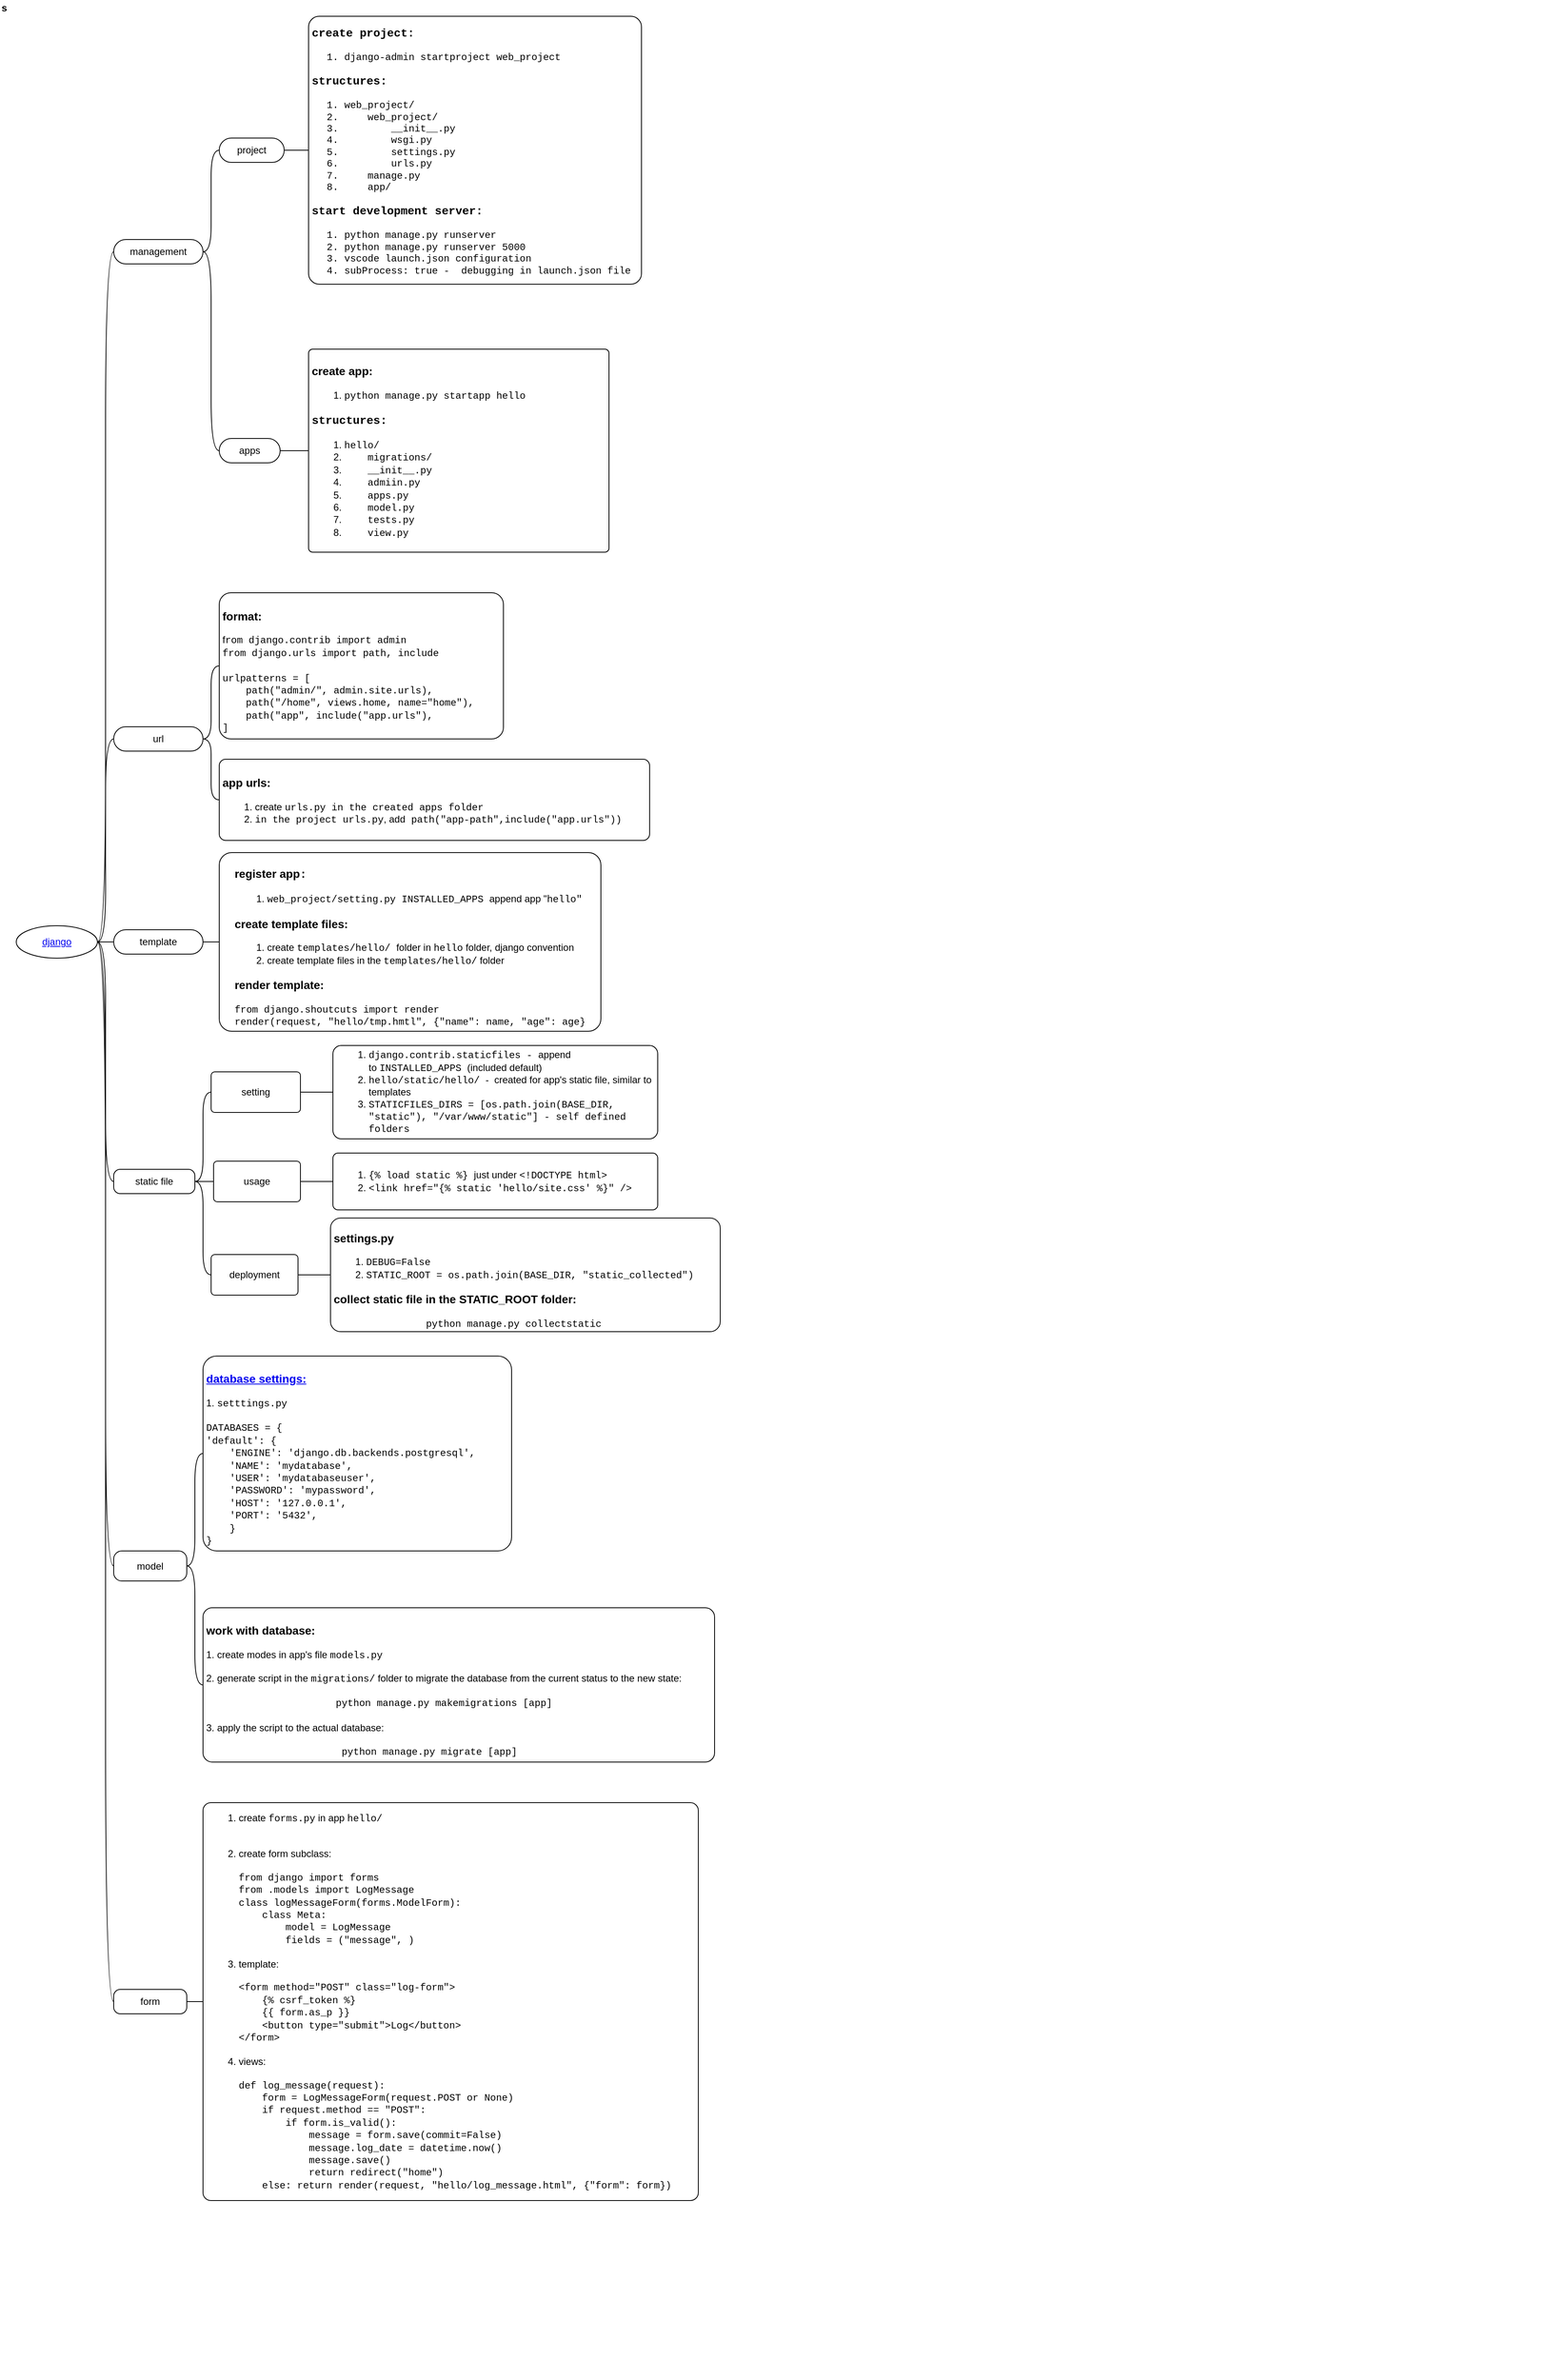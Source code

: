 <mxfile version="13.1.3" pages="4">
    <diagram id="M69t58L4IS4P6THLBtKI" name="django">
        <mxGraphModel dx="590" dy="1463" grid="1" gridSize="10" guides="1" tooltips="1" connect="1" arrows="1" fold="1" page="1" pageScale="1" pageWidth="827" pageHeight="1169" math="0" shadow="0">
            <root>
                <mxCell id="ra_4u8bDI7FsC3nfDdiC-0"/>
                <mxCell id="ra_4u8bDI7FsC3nfDdiC-1" parent="ra_4u8bDI7FsC3nfDdiC-0"/>
                <mxCell id="ra_4u8bDI7FsC3nfDdiC-2" value="s" style="swimlane;html=1;startSize=20;horizontal=1;containerType=tree;strokeColor=none;fillColor=none;whiteSpace=wrap;align=left;" parent="ra_4u8bDI7FsC3nfDdiC-1" vertex="1">
                    <mxGeometry x="10" y="-10" width="1930" height="2930" as="geometry"/>
                </mxCell>
                <mxCell id="ra_4u8bDI7FsC3nfDdiC-3" value="" style="edgeStyle=entityRelationEdgeStyle;startArrow=none;endArrow=none;segment=10;curved=1;" parent="ra_4u8bDI7FsC3nfDdiC-2" source="ra_4u8bDI7FsC3nfDdiC-7" target="ra_4u8bDI7FsC3nfDdiC-8" edge="1">
                    <mxGeometry relative="1" as="geometry"/>
                </mxCell>
                <mxCell id="ra_4u8bDI7FsC3nfDdiC-7" value="&lt;a href=&quot;https://www.djangoproject.com/&quot;&gt;django&lt;/a&gt;" style="ellipse;whiteSpace=wrap;html=1;align=center;treeFolding=1;treeMoving=1;newEdgeStyle={&quot;edgeStyle&quot;:&quot;entityRelationEdgeStyle&quot;,&quot;startArrow&quot;:&quot;none&quot;,&quot;endArrow&quot;:&quot;none&quot;,&quot;segment&quot;:10,&quot;curved&quot;:1};" parent="ra_4u8bDI7FsC3nfDdiC-2" vertex="1">
                    <mxGeometry x="20" y="1140" width="100" height="40" as="geometry"/>
                </mxCell>
                <mxCell id="ra_4u8bDI7FsC3nfDdiC-8" value="management" style="whiteSpace=wrap;html=1;rounded=1;arcSize=50;align=center;verticalAlign=middle;strokeWidth=1;autosize=1;spacing=4;treeFolding=1;treeMoving=1;newEdgeStyle={&quot;edgeStyle&quot;:&quot;entityRelationEdgeStyle&quot;,&quot;startArrow&quot;:&quot;none&quot;,&quot;endArrow&quot;:&quot;none&quot;,&quot;segment&quot;:10,&quot;curved&quot;:1};" parent="ra_4u8bDI7FsC3nfDdiC-2" vertex="1">
                    <mxGeometry x="140" y="295" width="110" height="30" as="geometry"/>
                </mxCell>
                <mxCell id="qcwrLH1Dof33v1OUKWGm-0" value="" style="edgeStyle=entityRelationEdgeStyle;startArrow=none;endArrow=none;segment=10;curved=1;" parent="ra_4u8bDI7FsC3nfDdiC-2" source="ra_4u8bDI7FsC3nfDdiC-8" target="qcwrLH1Dof33v1OUKWGm-1" edge="1">
                    <mxGeometry relative="1" as="geometry">
                        <mxPoint x="150" y="90" as="sourcePoint"/>
                    </mxGeometry>
                </mxCell>
                <mxCell id="qcwrLH1Dof33v1OUKWGm-1" value="project" style="whiteSpace=wrap;html=1;rounded=1;arcSize=50;align=center;verticalAlign=middle;strokeWidth=1;autosize=1;spacing=4;treeFolding=1;treeMoving=1;newEdgeStyle={&quot;edgeStyle&quot;:&quot;entityRelationEdgeStyle&quot;,&quot;startArrow&quot;:&quot;none&quot;,&quot;endArrow&quot;:&quot;none&quot;,&quot;segment&quot;:10,&quot;curved&quot;:1};" parent="ra_4u8bDI7FsC3nfDdiC-2" vertex="1">
                    <mxGeometry x="270" y="170" width="80" height="30" as="geometry"/>
                </mxCell>
                <mxCell id="qcwrLH1Dof33v1OUKWGm-2" value="" style="edgeStyle=entityRelationEdgeStyle;startArrow=none;endArrow=none;segment=10;curved=1;" parent="ra_4u8bDI7FsC3nfDdiC-2" source="qcwrLH1Dof33v1OUKWGm-1" target="qcwrLH1Dof33v1OUKWGm-3" edge="1">
                    <mxGeometry relative="1" as="geometry">
                        <mxPoint x="280" y="65" as="sourcePoint"/>
                    </mxGeometry>
                </mxCell>
                <mxCell id="qcwrLH1Dof33v1OUKWGm-3" value="&lt;h3&gt;&lt;font face=&quot;Courier New&quot;&gt;create project:&lt;/font&gt;&lt;/h3&gt;&lt;font face=&quot;Courier New&quot;&gt;&lt;ol&gt;&lt;li&gt;&lt;font face=&quot;Courier New&quot;&gt;django-admin startproject web_project&lt;/font&gt;&lt;/li&gt;&lt;/ol&gt;&lt;h3&gt;structures:&lt;/h3&gt;&lt;div&gt;&lt;ol&gt;&lt;li&gt;&lt;font face=&quot;Courier New&quot;&gt;&lt;div&gt;web_project/&lt;/div&gt;&lt;/font&gt;&lt;/li&gt;&lt;li&gt;&lt;div&gt;&amp;nbsp; &amp;nbsp; web_project/&lt;/div&gt;&lt;/li&gt;&lt;li&gt;&lt;div&gt;&amp;nbsp; &amp;nbsp; &amp;nbsp; &amp;nbsp; __init__.py&lt;/div&gt;&lt;/li&gt;&lt;li&gt;&lt;div&gt;&amp;nbsp; &amp;nbsp; &amp;nbsp; &amp;nbsp; wsgi.py&lt;/div&gt;&lt;/li&gt;&lt;li&gt;&lt;div&gt;&amp;nbsp; &amp;nbsp; &amp;nbsp; &amp;nbsp; settings.py&lt;/div&gt;&lt;/li&gt;&lt;li&gt;&lt;div&gt;&amp;nbsp; &amp;nbsp; &amp;nbsp; &amp;nbsp; urls.py&lt;/div&gt;&lt;/li&gt;&lt;li&gt;&lt;div&gt;&amp;nbsp; &amp;nbsp; manage.py&lt;/div&gt;&lt;/li&gt;&lt;li&gt;&lt;div&gt;&amp;nbsp; &amp;nbsp; app/&lt;/div&gt;&lt;/li&gt;&lt;/ol&gt;&lt;h3&gt;start development server:&lt;/h3&gt;&lt;/div&gt;&lt;div&gt;&lt;ol&gt;&lt;li&gt;&lt;font face=&quot;Courier New&quot;&gt;&lt;div&gt;python manage.py runserver&lt;/div&gt;&lt;/font&gt;&lt;/li&gt;&lt;li&gt;&lt;div&gt;python manage.py runserver 5000&lt;/div&gt;&lt;/li&gt;&lt;li&gt;&lt;div&gt;vscode launch.json configuration&lt;/div&gt;&lt;/li&gt;&lt;li&gt;&lt;div&gt;subProcess: true -&amp;nbsp; debugging in launch.json file&lt;br&gt;&lt;/div&gt;&lt;/li&gt;&lt;/ol&gt;&lt;/div&gt;&lt;/font&gt;" style="whiteSpace=wrap;html=1;rounded=1;arcSize=4;align=left;verticalAlign=middle;strokeWidth=1;autosize=1;spacing=4;treeFolding=1;treeMoving=1;newEdgeStyle={&quot;edgeStyle&quot;:&quot;entityRelationEdgeStyle&quot;,&quot;startArrow&quot;:&quot;none&quot;,&quot;endArrow&quot;:&quot;none&quot;,&quot;segment&quot;:10,&quot;curved&quot;:1};" parent="ra_4u8bDI7FsC3nfDdiC-2" vertex="1">
                    <mxGeometry x="380" y="20" width="410" height="330" as="geometry"/>
                </mxCell>
                <mxCell id="ytSoNRwtpomNZAQt6G3V-0" value="" style="edgeStyle=entityRelationEdgeStyle;startArrow=none;endArrow=none;segment=10;curved=1;" parent="ra_4u8bDI7FsC3nfDdiC-2" source="ra_4u8bDI7FsC3nfDdiC-8" target="ytSoNRwtpomNZAQt6G3V-1" edge="1">
                    <mxGeometry relative="1" as="geometry">
                        <mxPoint x="280" y="155" as="sourcePoint"/>
                    </mxGeometry>
                </mxCell>
                <mxCell id="ytSoNRwtpomNZAQt6G3V-1" value="apps" style="whiteSpace=wrap;html=1;rounded=1;arcSize=50;align=center;verticalAlign=middle;strokeWidth=1;autosize=1;spacing=4;treeFolding=1;treeMoving=1;newEdgeStyle={&quot;edgeStyle&quot;:&quot;entityRelationEdgeStyle&quot;,&quot;startArrow&quot;:&quot;none&quot;,&quot;endArrow&quot;:&quot;none&quot;,&quot;segment&quot;:10,&quot;curved&quot;:1};" parent="ra_4u8bDI7FsC3nfDdiC-2" vertex="1">
                    <mxGeometry x="270" y="540" width="75" height="30" as="geometry"/>
                </mxCell>
                <mxCell id="ytSoNRwtpomNZAQt6G3V-22" value="" style="edgeStyle=entityRelationEdgeStyle;startArrow=none;endArrow=none;segment=10;curved=1;" parent="ra_4u8bDI7FsC3nfDdiC-2" source="ytSoNRwtpomNZAQt6G3V-1" target="ytSoNRwtpomNZAQt6G3V-23" edge="1">
                    <mxGeometry relative="1" as="geometry">
                        <mxPoint x="290" y="280" as="sourcePoint"/>
                    </mxGeometry>
                </mxCell>
                <mxCell id="ytSoNRwtpomNZAQt6G3V-23" value="&lt;h3&gt;create app:&lt;/h3&gt;&lt;div&gt;&lt;ol&gt;&lt;li&gt;&lt;font face=&quot;Courier New&quot;&gt;python manage.py startapp hello&lt;/font&gt;&lt;/li&gt;&lt;/ol&gt;&lt;h3&gt;&lt;font face=&quot;Courier New&quot;&gt;structures:&lt;/font&gt;&lt;/h3&gt;&lt;/div&gt;&lt;div&gt;&lt;ol&gt;&lt;li&gt;&lt;font face=&quot;Courier New&quot;&gt;hello/&lt;/font&gt;&lt;/li&gt;&lt;li&gt;&lt;font face=&quot;Courier New&quot;&gt;&amp;nbsp; &amp;nbsp; migrations/&lt;/font&gt;&lt;/li&gt;&lt;li&gt;&lt;font face=&quot;Courier New&quot;&gt;&amp;nbsp; &amp;nbsp; __init__.py&lt;/font&gt;&lt;/li&gt;&lt;li&gt;&lt;font face=&quot;Courier New&quot;&gt;&amp;nbsp; &amp;nbsp; admiin.py&lt;/font&gt;&lt;/li&gt;&lt;li&gt;&lt;font face=&quot;Courier New&quot;&gt;&amp;nbsp; &amp;nbsp; apps.py&lt;/font&gt;&lt;/li&gt;&lt;li&gt;&lt;font face=&quot;Courier New&quot;&gt;&amp;nbsp; &amp;nbsp; model.py&lt;/font&gt;&lt;/li&gt;&lt;li&gt;&lt;font face=&quot;Courier New&quot;&gt;&amp;nbsp; &amp;nbsp; tests.py&lt;/font&gt;&lt;/li&gt;&lt;li&gt;&lt;font face=&quot;Courier New&quot;&gt;&amp;nbsp; &amp;nbsp; view.py&lt;/font&gt;&lt;/li&gt;&lt;/ol&gt;&lt;/div&gt;" style="whiteSpace=wrap;html=1;rounded=1;arcSize=2;align=left;verticalAlign=middle;strokeWidth=1;autosize=1;spacing=4;treeFolding=1;treeMoving=1;newEdgeStyle={&quot;edgeStyle&quot;:&quot;entityRelationEdgeStyle&quot;,&quot;startArrow&quot;:&quot;none&quot;,&quot;endArrow&quot;:&quot;none&quot;,&quot;segment&quot;:10,&quot;curved&quot;:1};" parent="ra_4u8bDI7FsC3nfDdiC-2" vertex="1">
                    <mxGeometry x="380" y="430" width="370" height="250" as="geometry"/>
                </mxCell>
                <mxCell id="ytSoNRwtpomNZAQt6G3V-24" value="" style="edgeStyle=entityRelationEdgeStyle;startArrow=none;endArrow=none;segment=10;curved=1;" parent="ra_4u8bDI7FsC3nfDdiC-2" source="ra_4u8bDI7FsC3nfDdiC-7" target="ytSoNRwtpomNZAQt6G3V-25" edge="1">
                    <mxGeometry relative="1" as="geometry">
                        <mxPoint x="160" y="350" as="sourcePoint"/>
                    </mxGeometry>
                </mxCell>
                <mxCell id="ytSoNRwtpomNZAQt6G3V-25" value="url" style="whiteSpace=wrap;html=1;rounded=1;arcSize=50;align=center;verticalAlign=middle;strokeWidth=1;autosize=1;spacing=4;treeFolding=1;treeMoving=1;newEdgeStyle={&quot;edgeStyle&quot;:&quot;entityRelationEdgeStyle&quot;,&quot;startArrow&quot;:&quot;none&quot;,&quot;endArrow&quot;:&quot;none&quot;,&quot;segment&quot;:10,&quot;curved&quot;:1};" parent="ra_4u8bDI7FsC3nfDdiC-2" vertex="1">
                    <mxGeometry x="140" y="895" width="110" height="30" as="geometry"/>
                </mxCell>
                <mxCell id="ytSoNRwtpomNZAQt6G3V-26" value="" style="edgeStyle=entityRelationEdgeStyle;startArrow=none;endArrow=none;segment=10;curved=1;" parent="ra_4u8bDI7FsC3nfDdiC-2" source="ytSoNRwtpomNZAQt6G3V-25" target="ytSoNRwtpomNZAQt6G3V-27" edge="1">
                    <mxGeometry relative="1" as="geometry">
                        <mxPoint x="160" y="505" as="sourcePoint"/>
                    </mxGeometry>
                </mxCell>
                <mxCell id="ytSoNRwtpomNZAQt6G3V-27" value="&lt;h3&gt;format:&lt;/h3&gt;&lt;div&gt;f&lt;font face=&quot;Courier New&quot;&gt;rom django.contrib import admin&lt;/font&gt;&lt;/div&gt;&lt;div&gt;&lt;font face=&quot;Courier New&quot;&gt;from django.urls import path, include&lt;/font&gt;&lt;/div&gt;&lt;div&gt;&lt;font face=&quot;Courier New&quot;&gt;&lt;br&gt;&lt;/font&gt;&lt;/div&gt;&lt;div&gt;&lt;font face=&quot;Courier New&quot;&gt;urlpatterns = [&lt;/font&gt;&lt;/div&gt;&lt;div&gt;&lt;font face=&quot;Courier New&quot;&gt;&amp;nbsp; &amp;nbsp; path(&quot;admin/&quot;, admin.site.urls),&lt;/font&gt;&lt;/div&gt;&lt;div&gt;&lt;font face=&quot;Courier New&quot;&gt;&amp;nbsp; &amp;nbsp; path(&quot;/home&quot;, views.home, name=&quot;home&quot;),&lt;/font&gt;&lt;/div&gt;&lt;div&gt;&lt;font face=&quot;Courier New&quot;&gt;&amp;nbsp; &amp;nbsp; path(&quot;app&quot;, include(&quot;app.urls&quot;),&lt;/font&gt;&lt;/div&gt;&lt;div&gt;&lt;font face=&quot;Courier New&quot;&gt;]&lt;/font&gt;&lt;/div&gt;" style="whiteSpace=wrap;html=1;rounded=1;arcSize=8;align=left;verticalAlign=middle;strokeWidth=1;autosize=1;spacing=4;treeFolding=1;treeMoving=1;newEdgeStyle={&quot;edgeStyle&quot;:&quot;entityRelationEdgeStyle&quot;,&quot;startArrow&quot;:&quot;none&quot;,&quot;endArrow&quot;:&quot;none&quot;,&quot;segment&quot;:10,&quot;curved&quot;:1};" parent="ra_4u8bDI7FsC3nfDdiC-2" vertex="1">
                    <mxGeometry x="270" y="730" width="350" height="180" as="geometry"/>
                </mxCell>
                <mxCell id="ytSoNRwtpomNZAQt6G3V-28" value="" style="edgeStyle=entityRelationEdgeStyle;startArrow=none;endArrow=none;segment=10;curved=1;" parent="ra_4u8bDI7FsC3nfDdiC-2" source="ytSoNRwtpomNZAQt6G3V-25" target="ytSoNRwtpomNZAQt6G3V-29" edge="1">
                    <mxGeometry relative="1" as="geometry">
                        <mxPoint x="230" y="665" as="sourcePoint"/>
                    </mxGeometry>
                </mxCell>
                <mxCell id="ytSoNRwtpomNZAQt6G3V-29" value="&lt;h3&gt;app urls:&lt;/h3&gt;&lt;div&gt;&lt;ol&gt;&lt;li&gt;create &lt;font face=&quot;Courier New&quot;&gt;urls.py in the created apps folder&lt;/font&gt;&lt;/li&gt;&lt;li&gt;&lt;font face=&quot;Courier New&quot;&gt;in the project urls.py&lt;/font&gt;, add&lt;font face=&quot;Courier New&quot;&gt; path(&quot;app-path&quot;,include(&quot;app.urls&quot;))&lt;/font&gt;&lt;/li&gt;&lt;/ol&gt;&lt;/div&gt;" style="whiteSpace=wrap;html=1;rounded=1;arcSize=8;align=left;verticalAlign=middle;strokeWidth=1;autosize=1;spacing=4;treeFolding=1;treeMoving=1;newEdgeStyle={&quot;edgeStyle&quot;:&quot;entityRelationEdgeStyle&quot;,&quot;startArrow&quot;:&quot;none&quot;,&quot;endArrow&quot;:&quot;none&quot;,&quot;segment&quot;:10,&quot;curved&quot;:1};" parent="ra_4u8bDI7FsC3nfDdiC-2" vertex="1">
                    <mxGeometry x="270" y="935" width="530" height="100" as="geometry"/>
                </mxCell>
                <mxCell id="X1pdC5deUGPAKXjMuTSz-0" value="" style="edgeStyle=entityRelationEdgeStyle;startArrow=none;endArrow=none;segment=10;curved=1;" parent="ra_4u8bDI7FsC3nfDdiC-2" source="ra_4u8bDI7FsC3nfDdiC-7" target="X1pdC5deUGPAKXjMuTSz-1" edge="1">
                    <mxGeometry relative="1" as="geometry">
                        <mxPoint x="130" y="475" as="sourcePoint"/>
                    </mxGeometry>
                </mxCell>
                <mxCell id="X1pdC5deUGPAKXjMuTSz-1" value="template" style="whiteSpace=wrap;html=1;rounded=1;arcSize=50;align=center;verticalAlign=middle;strokeWidth=1;autosize=1;spacing=4;treeFolding=1;treeMoving=1;newEdgeStyle={&quot;edgeStyle&quot;:&quot;entityRelationEdgeStyle&quot;,&quot;startArrow&quot;:&quot;none&quot;,&quot;endArrow&quot;:&quot;none&quot;,&quot;segment&quot;:10,&quot;curved&quot;:1};" parent="ra_4u8bDI7FsC3nfDdiC-2" vertex="1">
                    <mxGeometry x="140" y="1145" width="110" height="30" as="geometry"/>
                </mxCell>
                <mxCell id="X1pdC5deUGPAKXjMuTSz-2" value="" style="edgeStyle=entityRelationEdgeStyle;startArrow=none;endArrow=none;segment=10;curved=1;" parent="ra_4u8bDI7FsC3nfDdiC-2" source="X1pdC5deUGPAKXjMuTSz-1" target="X1pdC5deUGPAKXjMuTSz-3" edge="1">
                    <mxGeometry relative="1" as="geometry">
                        <mxPoint x="130" y="475" as="sourcePoint"/>
                    </mxGeometry>
                </mxCell>
                <mxCell id="X1pdC5deUGPAKXjMuTSz-3" value="&lt;div style=&quot;text-align: left&quot;&gt;&lt;h3&gt;register app&lt;font face=&quot;Courier New&quot;&gt;:&lt;/font&gt;&lt;/h3&gt;&lt;/div&gt;&lt;div style=&quot;text-align: left&quot;&gt;&lt;ol&gt;&lt;li&gt;&lt;font face=&quot;Courier New&quot;&gt;web_project/setting.py INSTALLED_APPS&amp;nbsp;&lt;/font&gt;append&amp;nbsp;app &quot;&lt;font face=&quot;Courier New&quot;&gt;hello&quot;&lt;/font&gt;&lt;/li&gt;&lt;/ol&gt;&lt;h3&gt;create template files:&lt;/h3&gt;&lt;ol&gt;&lt;li&gt;create &lt;font face=&quot;Courier New&quot;&gt;templates/hello/ &lt;/font&gt;folder in &lt;font face=&quot;Courier New&quot;&gt;hello&lt;/font&gt;&amp;nbsp;folder, django convention&lt;/li&gt;&lt;li&gt;create template files in the &lt;font face=&quot;Courier New&quot;&gt;templates/hello/&lt;/font&gt;&amp;nbsp;folder&lt;/li&gt;&lt;/ol&gt;&lt;h3&gt;render template:&lt;/h3&gt;&lt;div&gt;&lt;font face=&quot;Courier New&quot;&gt;from django.shoutcuts import render&lt;/font&gt;&lt;/div&gt;&lt;div&gt;&lt;font face=&quot;Courier New&quot;&gt;render(request, &quot;hello/tmp.hmtl&quot;, {&quot;name&quot;: name, &quot;age&quot;: age}&lt;/font&gt;&lt;/div&gt;&lt;/div&gt;" style="whiteSpace=wrap;html=1;rounded=1;arcSize=7;align=center;verticalAlign=middle;strokeWidth=1;autosize=1;spacing=4;treeFolding=1;treeMoving=1;newEdgeStyle={&quot;edgeStyle&quot;:&quot;entityRelationEdgeStyle&quot;,&quot;startArrow&quot;:&quot;none&quot;,&quot;endArrow&quot;:&quot;none&quot;,&quot;segment&quot;:10,&quot;curved&quot;:1};" parent="ra_4u8bDI7FsC3nfDdiC-2" vertex="1">
                    <mxGeometry x="270" y="1050" width="470" height="220" as="geometry"/>
                </mxCell>
                <mxCell id="X1pdC5deUGPAKXjMuTSz-4" value="" style="edgeStyle=entityRelationEdgeStyle;startArrow=none;endArrow=none;segment=10;curved=1;" parent="ra_4u8bDI7FsC3nfDdiC-2" source="ra_4u8bDI7FsC3nfDdiC-7" target="X1pdC5deUGPAKXjMuTSz-5" edge="1">
                    <mxGeometry relative="1" as="geometry">
                        <mxPoint x="130" y="640" as="sourcePoint"/>
                    </mxGeometry>
                </mxCell>
                <mxCell id="X1pdC5deUGPAKXjMuTSz-5" value="static file" style="whiteSpace=wrap;html=1;rounded=1;arcSize=27;align=center;verticalAlign=middle;strokeWidth=1;autosize=1;spacing=4;treeFolding=1;treeMoving=1;newEdgeStyle={&quot;edgeStyle&quot;:&quot;entityRelationEdgeStyle&quot;,&quot;startArrow&quot;:&quot;none&quot;,&quot;endArrow&quot;:&quot;none&quot;,&quot;segment&quot;:10,&quot;curved&quot;:1};" parent="ra_4u8bDI7FsC3nfDdiC-2" vertex="1">
                    <mxGeometry x="140" y="1440" width="100" height="30" as="geometry"/>
                </mxCell>
                <mxCell id="X1pdC5deUGPAKXjMuTSz-6" value="" style="edgeStyle=entityRelationEdgeStyle;startArrow=none;endArrow=none;segment=10;curved=1;" parent="ra_4u8bDI7FsC3nfDdiC-2" source="X1pdC5deUGPAKXjMuTSz-5" target="X1pdC5deUGPAKXjMuTSz-7" edge="1">
                    <mxGeometry relative="1" as="geometry">
                        <mxPoint x="130" y="640" as="sourcePoint"/>
                    </mxGeometry>
                </mxCell>
                <mxCell id="X1pdC5deUGPAKXjMuTSz-7" value="&lt;p&gt;setting&lt;/p&gt;" style="whiteSpace=wrap;html=1;rounded=1;arcSize=9;align=center;verticalAlign=middle;strokeWidth=1;autosize=1;spacing=4;treeFolding=1;treeMoving=1;newEdgeStyle={&quot;edgeStyle&quot;:&quot;entityRelationEdgeStyle&quot;,&quot;startArrow&quot;:&quot;none&quot;,&quot;endArrow&quot;:&quot;none&quot;,&quot;segment&quot;:10,&quot;curved&quot;:1};" parent="ra_4u8bDI7FsC3nfDdiC-2" vertex="1">
                    <mxGeometry x="260" y="1320" width="110" height="50" as="geometry"/>
                </mxCell>
                <mxCell id="X1pdC5deUGPAKXjMuTSz-8" value="" style="edgeStyle=entityRelationEdgeStyle;startArrow=none;endArrow=none;segment=10;curved=1;" parent="ra_4u8bDI7FsC3nfDdiC-2" source="X1pdC5deUGPAKXjMuTSz-5" target="X1pdC5deUGPAKXjMuTSz-9" edge="1">
                    <mxGeometry relative="1" as="geometry">
                        <mxPoint x="240" y="1435" as="sourcePoint"/>
                    </mxGeometry>
                </mxCell>
                <mxCell id="X1pdC5deUGPAKXjMuTSz-9" value="&lt;p&gt;usage&lt;/p&gt;" style="whiteSpace=wrap;html=1;rounded=1;arcSize=9;align=center;verticalAlign=middle;strokeWidth=1;autosize=1;spacing=4;treeFolding=1;treeMoving=1;newEdgeStyle={&quot;edgeStyle&quot;:&quot;entityRelationEdgeStyle&quot;,&quot;startArrow&quot;:&quot;none&quot;,&quot;endArrow&quot;:&quot;none&quot;,&quot;segment&quot;:10,&quot;curved&quot;:1};" parent="ra_4u8bDI7FsC3nfDdiC-2" vertex="1">
                    <mxGeometry x="263" y="1430" width="107" height="50" as="geometry"/>
                </mxCell>
                <mxCell id="X1pdC5deUGPAKXjMuTSz-10" value="" style="edgeStyle=entityRelationEdgeStyle;startArrow=none;endArrow=none;segment=10;curved=1;" parent="ra_4u8bDI7FsC3nfDdiC-2" source="X1pdC5deUGPAKXjMuTSz-5" target="X1pdC5deUGPAKXjMuTSz-11" edge="1">
                    <mxGeometry relative="1" as="geometry">
                        <mxPoint x="240" y="1435" as="sourcePoint"/>
                    </mxGeometry>
                </mxCell>
                <mxCell id="X1pdC5deUGPAKXjMuTSz-11" value="&lt;p&gt;deployment&lt;/p&gt;" style="whiteSpace=wrap;html=1;rounded=1;arcSize=9;align=center;verticalAlign=middle;strokeWidth=1;autosize=1;spacing=4;treeFolding=1;treeMoving=1;newEdgeStyle={&quot;edgeStyle&quot;:&quot;entityRelationEdgeStyle&quot;,&quot;startArrow&quot;:&quot;none&quot;,&quot;endArrow&quot;:&quot;none&quot;,&quot;segment&quot;:10,&quot;curved&quot;:1};" parent="ra_4u8bDI7FsC3nfDdiC-2" vertex="1">
                    <mxGeometry x="260" y="1545" width="107" height="50" as="geometry"/>
                </mxCell>
                <mxCell id="X1pdC5deUGPAKXjMuTSz-12" value="" style="edgeStyle=entityRelationEdgeStyle;startArrow=none;endArrow=none;segment=10;curved=1;" parent="ra_4u8bDI7FsC3nfDdiC-2" source="X1pdC5deUGPAKXjMuTSz-9" target="X1pdC5deUGPAKXjMuTSz-13" edge="1">
                    <mxGeometry relative="1" as="geometry">
                        <mxPoint x="240" y="1435" as="sourcePoint"/>
                    </mxGeometry>
                </mxCell>
                <mxCell id="X1pdC5deUGPAKXjMuTSz-13" value="&lt;div&gt;&lt;ol&gt;&lt;li&gt;&lt;font face=&quot;Courier New&quot;&gt;{% load static %} &lt;/font&gt;just under &lt;font face=&quot;Courier New&quot;&gt;&amp;lt;!DOCTYPE html&amp;gt;&lt;/font&gt;&lt;/li&gt;&lt;li&gt;&lt;font face=&quot;Courier New&quot;&gt;&amp;lt;link href=&quot;{% static 'hello/site.css' %}&quot; /&amp;gt;&lt;/font&gt;&lt;/li&gt;&lt;/ol&gt;&lt;/div&gt;" style="whiteSpace=wrap;html=1;rounded=1;arcSize=9;align=left;verticalAlign=middle;strokeWidth=1;autosize=1;spacing=4;treeFolding=1;treeMoving=1;newEdgeStyle={&quot;edgeStyle&quot;:&quot;entityRelationEdgeStyle&quot;,&quot;startArrow&quot;:&quot;none&quot;,&quot;endArrow&quot;:&quot;none&quot;,&quot;segment&quot;:10,&quot;curved&quot;:1};" parent="ra_4u8bDI7FsC3nfDdiC-2" vertex="1">
                    <mxGeometry x="410" y="1420" width="400" height="70" as="geometry"/>
                </mxCell>
                <mxCell id="X1pdC5deUGPAKXjMuTSz-14" value="" style="edgeStyle=entityRelationEdgeStyle;startArrow=none;endArrow=none;segment=10;curved=1;" parent="ra_4u8bDI7FsC3nfDdiC-2" source="X1pdC5deUGPAKXjMuTSz-7" target="X1pdC5deUGPAKXjMuTSz-15" edge="1">
                    <mxGeometry relative="1" as="geometry">
                        <mxPoint x="240" y="1435" as="sourcePoint"/>
                    </mxGeometry>
                </mxCell>
                <mxCell id="X1pdC5deUGPAKXjMuTSz-15" value="&lt;div&gt;&lt;ol&gt;&lt;li&gt;&lt;font face=&quot;Courier New&quot;&gt;django.contrib.staticfiles -&amp;nbsp;&lt;/font&gt;append to&amp;nbsp;&lt;font face=&quot;Courier New&quot;&gt;INSTALLED_APPS&amp;nbsp;&lt;/font&gt;(included default)&lt;/li&gt;&lt;li&gt;&lt;font face=&quot;Courier New&quot;&gt;hello/static/hello/ &lt;/font&gt;-&amp;nbsp; created for app's static file, similar to templates&lt;/li&gt;&lt;li&gt;&lt;font face=&quot;Courier New&quot;&gt;STATICFILES_DIRS = [os.path.join(BASE_DIR, &quot;static&quot;), &quot;/var/www/static&quot;] - self defined folders&lt;/font&gt;&lt;/li&gt;&lt;/ol&gt;&lt;/div&gt;" style="whiteSpace=wrap;html=1;rounded=1;arcSize=9;align=left;verticalAlign=middle;strokeWidth=1;autosize=1;spacing=4;treeFolding=1;treeMoving=1;newEdgeStyle={&quot;edgeStyle&quot;:&quot;entityRelationEdgeStyle&quot;,&quot;startArrow&quot;:&quot;none&quot;,&quot;endArrow&quot;:&quot;none&quot;,&quot;segment&quot;:10,&quot;curved&quot;:1};" parent="ra_4u8bDI7FsC3nfDdiC-2" vertex="1">
                    <mxGeometry x="410" y="1287.5" width="400" height="115" as="geometry"/>
                </mxCell>
                <mxCell id="X1pdC5deUGPAKXjMuTSz-16" value="" style="edgeStyle=entityRelationEdgeStyle;startArrow=none;endArrow=none;segment=10;curved=1;" parent="ra_4u8bDI7FsC3nfDdiC-2" source="X1pdC5deUGPAKXjMuTSz-11" target="X1pdC5deUGPAKXjMuTSz-17" edge="1">
                    <mxGeometry relative="1" as="geometry">
                        <mxPoint x="240" y="1435" as="sourcePoint"/>
                    </mxGeometry>
                </mxCell>
                <mxCell id="X1pdC5deUGPAKXjMuTSz-17" value="&lt;h3&gt;settings.py&lt;/h3&gt;&lt;ol&gt;&lt;li&gt;&lt;font face=&quot;Courier New&quot;&gt;DEBUG=False&lt;/font&gt;&lt;/li&gt;&lt;li&gt;&lt;font face=&quot;Courier New&quot;&gt;STATIC_ROOT = os.path.join(BASE_DIR, &quot;static_collected&quot;)&lt;/font&gt;&lt;/li&gt;&lt;/ol&gt;&lt;h3&gt;collect static file in the STATIC_ROOT folder:&lt;/h3&gt;&lt;div style=&quot;text-align: center&quot;&gt;&lt;font face=&quot;Courier New&quot;&gt;python manage.py collectstatic&lt;/font&gt;&lt;/div&gt;" style="whiteSpace=wrap;html=1;rounded=1;arcSize=9;align=left;verticalAlign=middle;strokeWidth=1;autosize=1;spacing=4;treeFolding=1;treeMoving=1;newEdgeStyle={&quot;edgeStyle&quot;:&quot;entityRelationEdgeStyle&quot;,&quot;startArrow&quot;:&quot;none&quot;,&quot;endArrow&quot;:&quot;none&quot;,&quot;segment&quot;:10,&quot;curved&quot;:1};" parent="ra_4u8bDI7FsC3nfDdiC-2" vertex="1">
                    <mxGeometry x="407" y="1500" width="480" height="140" as="geometry"/>
                </mxCell>
                <mxCell id="yF7hKcRo4U8W2PubGhhl-0" value="" style="edgeStyle=entityRelationEdgeStyle;startArrow=none;endArrow=none;segment=10;curved=1;" parent="ra_4u8bDI7FsC3nfDdiC-2" source="ra_4u8bDI7FsC3nfDdiC-7" target="yF7hKcRo4U8W2PubGhhl-1" edge="1">
                    <mxGeometry relative="1" as="geometry">
                        <mxPoint x="110" y="620" as="sourcePoint"/>
                    </mxGeometry>
                </mxCell>
                <mxCell id="yF7hKcRo4U8W2PubGhhl-1" value="model" style="whiteSpace=wrap;html=1;rounded=1;arcSize=27;align=center;verticalAlign=middle;strokeWidth=1;autosize=1;spacing=4;treeFolding=1;treeMoving=1;newEdgeStyle={&quot;edgeStyle&quot;:&quot;entityRelationEdgeStyle&quot;,&quot;startArrow&quot;:&quot;none&quot;,&quot;endArrow&quot;:&quot;none&quot;,&quot;segment&quot;:10,&quot;curved&quot;:1};" parent="ra_4u8bDI7FsC3nfDdiC-2" vertex="1">
                    <mxGeometry x="140" y="1910" width="90" height="37" as="geometry"/>
                </mxCell>
                <mxCell id="yF7hKcRo4U8W2PubGhhl-4" value="" style="edgeStyle=entityRelationEdgeStyle;startArrow=none;endArrow=none;segment=10;curved=1;" parent="ra_4u8bDI7FsC3nfDdiC-2" source="yF7hKcRo4U8W2PubGhhl-1" target="2DycOXoGKcfGrXr87efc-2" edge="1">
                    <mxGeometry relative="1" as="geometry">
                        <mxPoint x="110" y="620" as="sourcePoint"/>
                    </mxGeometry>
                </mxCell>
                <mxCell id="ZvUJS6QsBFvSWBnDJm8X-0" value="" style="edgeStyle=entityRelationEdgeStyle;startArrow=none;endArrow=none;segment=10;curved=1;" parent="ra_4u8bDI7FsC3nfDdiC-2" source="yF7hKcRo4U8W2PubGhhl-1" target="ZvUJS6QsBFvSWBnDJm8X-1" edge="1">
                    <mxGeometry relative="1" as="geometry">
                        <mxPoint x="110" y="620" as="sourcePoint"/>
                    </mxGeometry>
                </mxCell>
                <mxCell id="ZvUJS6QsBFvSWBnDJm8X-1" value="&lt;h3&gt;&lt;a href=&quot;data:page/id,362WACfgO4e56WKtvQ2p&quot;&gt;database settings:&lt;/a&gt;&lt;/h3&gt;&lt;div&gt;1. &lt;font face=&quot;Courier New&quot;&gt;setttings.py&lt;/font&gt;&lt;/div&gt;&lt;div&gt;&lt;font face=&quot;Courier New&quot;&gt;&lt;br&gt;&lt;/font&gt;&lt;/div&gt;&lt;div&gt;&lt;font face=&quot;Courier New&quot;&gt;DATABASES = {&amp;nbsp;&lt;/font&gt;&lt;/div&gt;&lt;div&gt;&lt;font face=&quot;Courier New&quot;&gt;'default': {&amp;nbsp;&lt;/font&gt;&lt;/div&gt;&lt;div&gt;&lt;font face=&quot;Courier New&quot;&gt;&amp;nbsp; &amp;nbsp; 'ENGINE': 'django.db.backends.postgresql',&amp;nbsp;&lt;/font&gt;&lt;/div&gt;&lt;div&gt;&lt;font face=&quot;Courier New&quot;&gt;&amp;nbsp; &amp;nbsp; 'NAME': 'mydatabase',&lt;/font&gt;&lt;/div&gt;&lt;div&gt;&lt;font face=&quot;Courier New&quot;&gt;&amp;nbsp; &amp;nbsp; 'USER': 'mydatabaseuser',&lt;/font&gt;&lt;/div&gt;&lt;div&gt;&lt;font face=&quot;Courier New&quot;&gt;&amp;nbsp; &amp;nbsp; 'PASSWORD': 'mypassword',&amp;nbsp;&lt;/font&gt;&lt;/div&gt;&lt;div&gt;&lt;font face=&quot;Courier New&quot;&gt;&amp;nbsp; &amp;nbsp; 'HOST': '127.0.0.1',&amp;nbsp;&lt;/font&gt;&lt;/div&gt;&lt;div&gt;&lt;font face=&quot;Courier New&quot;&gt;&amp;nbsp; &amp;nbsp; 'PORT': '5432',&lt;/font&gt;&lt;/div&gt;&lt;div&gt;&lt;font face=&quot;Courier New&quot;&gt;&amp;nbsp; &amp;nbsp; }&amp;nbsp;&lt;/font&gt;&lt;/div&gt;&lt;div&gt;&lt;span style=&quot;font-family: &amp;#34;courier new&amp;#34;&quot;&gt;}&lt;/span&gt;&lt;/div&gt;" style="whiteSpace=wrap;html=1;rounded=1;arcSize=7;align=left;verticalAlign=middle;strokeWidth=1;autosize=1;spacing=4;treeFolding=1;treeMoving=1;newEdgeStyle={&quot;edgeStyle&quot;:&quot;entityRelationEdgeStyle&quot;,&quot;startArrow&quot;:&quot;none&quot;,&quot;endArrow&quot;:&quot;none&quot;,&quot;segment&quot;:10,&quot;curved&quot;:1};" parent="ra_4u8bDI7FsC3nfDdiC-2" vertex="1">
                    <mxGeometry x="250" y="1670" width="380" height="240" as="geometry"/>
                </mxCell>
                <mxCell id="2DycOXoGKcfGrXr87efc-2" value="&lt;h3&gt;work with database:&lt;/h3&gt;1. create modes in app's file &lt;font face=&quot;Courier New&quot;&gt;models.py&lt;/font&gt;&lt;br&gt;&lt;br&gt;2. generate script in the &lt;font face=&quot;Courier New&quot;&gt;migrations/&lt;/font&gt;&amp;nbsp;folder to migrate the database from the current status to the new state:&lt;br&gt;&lt;br&gt;&lt;div style=&quot;text-align: center&quot;&gt;&lt;span style=&quot;font-family: &amp;#34;courier new&amp;#34;&quot;&gt;python manage.py makemigrations [app]&lt;/span&gt;&lt;/div&gt;&lt;div style=&quot;text-align: center&quot;&gt;&lt;span style=&quot;font-family: &amp;#34;courier new&amp;#34;&quot;&gt;&lt;br&gt;&lt;/span&gt;&lt;/div&gt;&lt;div&gt;3. apply the script to the actual database:&lt;/div&gt;&lt;div&gt;&lt;br&gt;&lt;/div&gt;&lt;div style=&quot;text-align: center&quot;&gt;&lt;font face=&quot;Courier New&quot;&gt;python manage.py migrate [app]&amp;nbsp; &amp;nbsp; &amp;nbsp;&lt;/font&gt;&lt;br&gt;&lt;/div&gt;" style="whiteSpace=wrap;html=1;rounded=1;arcSize=6;align=left;verticalAlign=middle;strokeWidth=1;autosize=1;spacing=4;treeFolding=1;treeMoving=1;newEdgeStyle={&quot;edgeStyle&quot;:&quot;entityRelationEdgeStyle&quot;,&quot;startArrow&quot;:&quot;none&quot;,&quot;endArrow&quot;:&quot;none&quot;,&quot;segment&quot;:10,&quot;curved&quot;:1};" parent="ra_4u8bDI7FsC3nfDdiC-2" vertex="1">
                    <mxGeometry x="250" y="1980" width="630" height="190" as="geometry"/>
                </mxCell>
                <mxCell id="S3e5dA3bA69oZlAvuvjp-0" value="" style="edgeStyle=entityRelationEdgeStyle;startArrow=none;endArrow=none;segment=10;curved=1;" edge="1" target="S3e5dA3bA69oZlAvuvjp-1" source="ra_4u8bDI7FsC3nfDdiC-7" parent="ra_4u8bDI7FsC3nfDdiC-2">
                    <mxGeometry relative="1" as="geometry">
                        <mxPoint x="130" y="1150" as="sourcePoint"/>
                    </mxGeometry>
                </mxCell>
                <mxCell id="S3e5dA3bA69oZlAvuvjp-1" value="form" style="whiteSpace=wrap;html=1;rounded=1;arcSize=27;align=center;verticalAlign=middle;strokeWidth=1;autosize=1;spacing=4;treeFolding=1;treeMoving=1;newEdgeStyle={&quot;edgeStyle&quot;:&quot;entityRelationEdgeStyle&quot;,&quot;startArrow&quot;:&quot;none&quot;,&quot;endArrow&quot;:&quot;none&quot;,&quot;segment&quot;:10,&quot;curved&quot;:1};" vertex="1" parent="ra_4u8bDI7FsC3nfDdiC-2">
                    <mxGeometry x="140" y="2450" width="90" height="30" as="geometry"/>
                </mxCell>
                <mxCell id="P2-wDVMRV6hGJ2NhArEc-0" value="" style="edgeStyle=entityRelationEdgeStyle;startArrow=none;endArrow=none;segment=10;curved=1;" edge="1" target="P2-wDVMRV6hGJ2NhArEc-1" source="S3e5dA3bA69oZlAvuvjp-1" parent="ra_4u8bDI7FsC3nfDdiC-2">
                    <mxGeometry relative="1" as="geometry">
                        <mxPoint x="130" y="1150" as="sourcePoint"/>
                    </mxGeometry>
                </mxCell>
                <mxCell id="P2-wDVMRV6hGJ2NhArEc-1" value="&lt;ol&gt;&lt;li&gt;create &lt;font face=&quot;Courier New&quot;&gt;forms.py&lt;/font&gt;&amp;nbsp;in app &lt;font face=&quot;Courier New&quot;&gt;hello/&lt;/font&gt;&lt;/li&gt;&lt;br&gt;&lt;br&gt;&lt;li&gt;create form subclass:&lt;br&gt;&lt;br&gt;&lt;div&gt;&lt;font face=&quot;Courier New&quot;&gt;from django import forms&lt;/font&gt;&lt;/div&gt;&lt;div&gt;&lt;font face=&quot;Courier New&quot;&gt;from .models import LogMessage&lt;/font&gt;&lt;/div&gt;&lt;div&gt;&lt;font face=&quot;Courier New&quot;&gt;class logMessageForm(forms.ModelForm):&lt;/font&gt;&lt;/div&gt;&lt;div&gt;&lt;font face=&quot;Courier New&quot;&gt;&amp;nbsp; &amp;nbsp; class Meta:&lt;/font&gt;&lt;/div&gt;&lt;div&gt;&lt;font face=&quot;Courier New&quot;&gt;&amp;nbsp; &amp;nbsp; &amp;nbsp; &amp;nbsp; model = LogMessage&lt;/font&gt;&lt;/div&gt;&lt;div&gt;&lt;font face=&quot;Courier New&quot;&gt;&amp;nbsp; &amp;nbsp; &amp;nbsp; &amp;nbsp; fields = (&quot;message&quot;, )&lt;/font&gt;&lt;/div&gt;&lt;/li&gt;&lt;br&gt;&lt;li&gt;&lt;div&gt;template:&lt;/div&gt;&lt;br&gt;&lt;div&gt;&lt;font face=&quot;Courier New&quot;&gt;&amp;lt;form method=&quot;POST&quot; class=&quot;log-form&quot;&amp;gt;&lt;/font&gt;&lt;/div&gt;&lt;div&gt;&lt;font face=&quot;Courier New&quot;&gt;&amp;nbsp; &amp;nbsp; {% csrf_token %}&lt;/font&gt;&lt;/div&gt;&lt;div&gt;&lt;font face=&quot;Courier New&quot;&gt;&amp;nbsp; &amp;nbsp; {{ form.as_p }}&lt;/font&gt;&lt;/div&gt;&lt;div&gt;&lt;font face=&quot;Courier New&quot;&gt;&amp;nbsp; &amp;nbsp; &amp;lt;button type=&quot;submit&quot;&amp;gt;Log&amp;lt;/button&amp;gt;&lt;/font&gt;&lt;/div&gt;&lt;div&gt;&lt;font face=&quot;Courier New&quot;&gt;&amp;lt;/form&amp;gt;&lt;/font&gt;&lt;/div&gt;&lt;/li&gt;&lt;br&gt;&lt;li&gt;views:&lt;br&gt;&lt;br&gt;&lt;div&gt;&lt;font face=&quot;Courier New&quot;&gt;def log_message(request):&lt;/font&gt;&lt;/div&gt;&lt;div&gt;&lt;font face=&quot;Courier New&quot;&gt;&amp;nbsp; &amp;nbsp; form = LogMessageForm(request.POST or None)&amp;nbsp;&lt;/font&gt;&lt;/div&gt;&lt;div&gt;&lt;font face=&quot;Courier New&quot;&gt;&amp;nbsp; &amp;nbsp; if request.method == &quot;POST&quot;:&amp;nbsp;&lt;/font&gt;&lt;/div&gt;&lt;div&gt;&lt;font face=&quot;Courier New&quot;&gt;&amp;nbsp; &amp;nbsp; &amp;nbsp; &amp;nbsp; if form.is_valid():&amp;nbsp;&lt;/font&gt;&lt;/div&gt;&lt;div&gt;&lt;font face=&quot;Courier New&quot;&gt;&amp;nbsp; &amp;nbsp; &amp;nbsp; &amp;nbsp; &amp;nbsp; &amp;nbsp; message = form.save(commit=False)&amp;nbsp;&lt;/font&gt;&lt;/div&gt;&lt;div&gt;&lt;font face=&quot;Courier New&quot;&gt;&amp;nbsp; &amp;nbsp; &amp;nbsp; &amp;nbsp; &amp;nbsp; &amp;nbsp; message.log_date = datetime.now()&amp;nbsp;&lt;/font&gt;&lt;/div&gt;&lt;div&gt;&lt;font face=&quot;Courier New&quot;&gt;&amp;nbsp; &amp;nbsp; &amp;nbsp; &amp;nbsp; &amp;nbsp; &amp;nbsp; message.save()&amp;nbsp;&lt;/font&gt;&lt;/div&gt;&lt;div&gt;&lt;font face=&quot;Courier New&quot;&gt;&amp;nbsp; &amp;nbsp; &amp;nbsp; &amp;nbsp; &amp;nbsp; &amp;nbsp; return redirect(&quot;home&quot;)&amp;nbsp;&lt;/font&gt;&lt;/div&gt;&lt;div&gt;&lt;font face=&quot;Courier New&quot;&gt;&amp;nbsp; &amp;nbsp; else: return render(request, &quot;hello/log_message.html&quot;, {&quot;form&quot;: form})&lt;/font&gt;&lt;br&gt;&lt;/div&gt;&lt;/li&gt;&lt;/ol&gt;" style="whiteSpace=wrap;html=1;rounded=1;arcSize=2;align=left;verticalAlign=middle;strokeWidth=1;autosize=1;spacing=4;treeFolding=1;treeMoving=1;newEdgeStyle={&quot;edgeStyle&quot;:&quot;entityRelationEdgeStyle&quot;,&quot;startArrow&quot;:&quot;none&quot;,&quot;endArrow&quot;:&quot;none&quot;,&quot;segment&quot;:10,&quot;curved&quot;:1};" vertex="1" parent="ra_4u8bDI7FsC3nfDdiC-2">
                    <mxGeometry x="250" y="2220" width="610" height="490" as="geometry"/>
                </mxCell>
            </root>
        </mxGraphModel>
    </diagram>
    <diagram id="gZrbFzDSdiFl9gUGTO_j" name="templates">
        <mxGraphModel dx="590" dy="294" grid="1" gridSize="10" guides="1" tooltips="1" connect="1" arrows="1" fold="1" page="1" pageScale="1" pageWidth="827" pageHeight="1169" math="0" shadow="0">
            <root>
                <mxCell id="98OV1mBeewx__mKtfcIp-0"/>
                <mxCell id="98OV1mBeewx__mKtfcIp-1" parent="98OV1mBeewx__mKtfcIp-0"/>
                <mxCell id="CRv6pwTDHYUSU1KHHA7I-0" value="" style="swimlane;html=1;startSize=20;horizontal=1;containerType=tree;fillColor=none;strokeColor=none;expand=1;resizable=1;overflow=visible;fixDash=0;" parent="98OV1mBeewx__mKtfcIp-1" vertex="1">
                    <mxGeometry x="30" y="10" width="790" height="790" as="geometry"/>
                </mxCell>
                <mxCell id="CRv6pwTDHYUSU1KHHA7I-1" value="" style="edgeStyle=entityRelationEdgeStyle;startArrow=none;endArrow=none;segment=10;curved=1;" parent="CRv6pwTDHYUSU1KHHA7I-0" source="CRv6pwTDHYUSU1KHHA7I-5" target="CRv6pwTDHYUSU1KHHA7I-6" edge="1">
                    <mxGeometry relative="1" as="geometry"/>
                </mxCell>
                <mxCell id="CRv6pwTDHYUSU1KHHA7I-5" value="templates" style="ellipse;whiteSpace=wrap;html=1;align=center;treeFolding=1;treeMoving=1;newEdgeStyle={&quot;edgeStyle&quot;:&quot;entityRelationEdgeStyle&quot;,&quot;startArrow&quot;:&quot;none&quot;,&quot;endArrow&quot;:&quot;none&quot;,&quot;segment&quot;:10,&quot;curved&quot;:1};" parent="CRv6pwTDHYUSU1KHHA7I-0" vertex="1">
                    <mxGeometry x="10" y="175" width="100" height="40" as="geometry"/>
                </mxCell>
                <mxCell id="CRv6pwTDHYUSU1KHHA7I-6" value="base" style="whiteSpace=wrap;html=1;rounded=1;arcSize=50;align=center;verticalAlign=middle;strokeWidth=1;autosize=1;spacing=4;treeFolding=1;treeMoving=1;newEdgeStyle={&quot;edgeStyle&quot;:&quot;entityRelationEdgeStyle&quot;,&quot;startArrow&quot;:&quot;none&quot;,&quot;endArrow&quot;:&quot;none&quot;,&quot;segment&quot;:10,&quot;curved&quot;:1};" parent="CRv6pwTDHYUSU1KHHA7I-0" vertex="1">
                    <mxGeometry x="130" y="45" width="80" height="30" as="geometry"/>
                </mxCell>
                <mxCell id="CRv6pwTDHYUSU1KHHA7I-14" value="" style="edgeStyle=entityRelationEdgeStyle;startArrow=none;endArrow=none;segment=10;curved=1;" parent="CRv6pwTDHYUSU1KHHA7I-0" source="CRv6pwTDHYUSU1KHHA7I-6" target="CRv6pwTDHYUSU1KHHA7I-15" edge="1">
                    <mxGeometry relative="1" as="geometry">
                        <mxPoint x="150" y="70" as="sourcePoint"/>
                    </mxGeometry>
                </mxCell>
                <mxCell id="CRv6pwTDHYUSU1KHHA7I-15" value="&lt;h3&gt;&lt;font&gt;hello/base.html&lt;/font&gt;&lt;/h3&gt;&lt;div&gt;&lt;font&gt;...&lt;/font&gt;&lt;/div&gt;&lt;div&gt;&lt;font&gt;{% block title %}&lt;/font&gt;&lt;/div&gt;&lt;div&gt;&lt;font&gt;{% endblock %}&lt;/font&gt;&lt;/div&gt;&lt;div&gt;...&lt;/div&gt;" style="whiteSpace=wrap;html=1;rounded=1;arcSize=18;align=left;verticalAlign=middle;strokeWidth=1;autosize=1;spacing=4;treeFolding=1;treeMoving=1;newEdgeStyle={&quot;edgeStyle&quot;:&quot;entityRelationEdgeStyle&quot;,&quot;startArrow&quot;:&quot;none&quot;,&quot;endArrow&quot;:&quot;none&quot;,&quot;segment&quot;:10,&quot;curved&quot;:1};fontFamily=Courier New;" parent="CRv6pwTDHYUSU1KHHA7I-0" vertex="1">
                    <mxGeometry x="230" y="5" width="170" height="110" as="geometry"/>
                </mxCell>
                <mxCell id="CRv6pwTDHYUSU1KHHA7I-18" value="" style="edgeStyle=entityRelationEdgeStyle;startArrow=none;endArrow=none;segment=10;curved=1;" parent="CRv6pwTDHYUSU1KHHA7I-0" source="CRv6pwTDHYUSU1KHHA7I-5" target="CRv6pwTDHYUSU1KHHA7I-19" edge="1">
                    <mxGeometry relative="1" as="geometry">
                        <mxPoint x="140" y="90" as="sourcePoint"/>
                    </mxGeometry>
                </mxCell>
                <mxCell id="CRv6pwTDHYUSU1KHHA7I-19" value="extend" style="whiteSpace=wrap;html=1;rounded=1;arcSize=50;align=center;verticalAlign=middle;strokeWidth=1;autosize=1;spacing=4;treeFolding=1;treeMoving=1;newEdgeStyle={&quot;edgeStyle&quot;:&quot;entityRelationEdgeStyle&quot;,&quot;startArrow&quot;:&quot;none&quot;,&quot;endArrow&quot;:&quot;none&quot;,&quot;segment&quot;:10,&quot;curved&quot;:1};" parent="CRv6pwTDHYUSU1KHHA7I-0" vertex="1">
                    <mxGeometry x="130" y="180" width="80" height="30" as="geometry"/>
                </mxCell>
                <mxCell id="CRv6pwTDHYUSU1KHHA7I-21" value="" style="edgeStyle=entityRelationEdgeStyle;startArrow=none;endArrow=none;segment=10;curved=1;" parent="CRv6pwTDHYUSU1KHHA7I-0" source="CRv6pwTDHYUSU1KHHA7I-19" target="CRv6pwTDHYUSU1KHHA7I-22" edge="1">
                    <mxGeometry relative="1" as="geometry">
                        <mxPoint x="140" y="110" as="sourcePoint"/>
                    </mxGeometry>
                </mxCell>
                <mxCell id="CRv6pwTDHYUSU1KHHA7I-22" value="&lt;h3&gt;hello/extend.html&lt;/h3&gt;&lt;div&gt;{% extends &quot;hello/base.html&quot; %}&lt;/div&gt;&lt;div&gt;{% block title %}&lt;/div&gt;&lt;div&gt;...&lt;/div&gt;&lt;div&gt;{% endblock %}&lt;/div&gt;" style="whiteSpace=wrap;html=1;rounded=1;arcSize=12;align=left;verticalAlign=middle;strokeWidth=1;autosize=1;spacing=4;treeFolding=1;treeMoving=1;newEdgeStyle={&quot;edgeStyle&quot;:&quot;entityRelationEdgeStyle&quot;,&quot;startArrow&quot;:&quot;none&quot;,&quot;endArrow&quot;:&quot;none&quot;,&quot;segment&quot;:10,&quot;curved&quot;:1};fontFamily=Courier New;labelPosition=center;verticalLabelPosition=middle;horizontal=1;" parent="CRv6pwTDHYUSU1KHHA7I-0" vertex="1">
                    <mxGeometry x="230" y="140" width="260" height="110" as="geometry"/>
                </mxCell>
                <mxCell id="gWR3VQ9WckLTRH0O7c-G-0" value="" style="edgeStyle=entityRelationEdgeStyle;startArrow=none;endArrow=none;segment=10;curved=1;" parent="CRv6pwTDHYUSU1KHHA7I-0" source="CRv6pwTDHYUSU1KHHA7I-5" target="gWR3VQ9WckLTRH0O7c-G-1" edge="1">
                    <mxGeometry relative="1" as="geometry">
                        <mxPoint x="140" y="140" as="sourcePoint"/>
                    </mxGeometry>
                </mxCell>
                <mxCell id="gWR3VQ9WckLTRH0O7c-G-1" value="usage" style="whiteSpace=wrap;html=1;rounded=1;arcSize=50;align=center;verticalAlign=middle;strokeWidth=1;autosize=1;spacing=4;treeFolding=1;treeMoving=1;newEdgeStyle={&quot;edgeStyle&quot;:&quot;entityRelationEdgeStyle&quot;,&quot;startArrow&quot;:&quot;none&quot;,&quot;endArrow&quot;:&quot;none&quot;,&quot;segment&quot;:10,&quot;curved&quot;:1};" parent="CRv6pwTDHYUSU1KHHA7I-0" vertex="1">
                    <mxGeometry x="130" y="370" width="80" height="30" as="geometry"/>
                </mxCell>
                <mxCell id="gWR3VQ9WckLTRH0O7c-G-2" value="" style="edgeStyle=entityRelationEdgeStyle;startArrow=none;endArrow=none;segment=10;curved=1;" parent="CRv6pwTDHYUSU1KHHA7I-0" source="gWR3VQ9WckLTRH0O7c-G-1" target="gWR3VQ9WckLTRH0O7c-G-3" edge="1">
                    <mxGeometry relative="1" as="geometry">
                        <mxPoint x="140" y="205" as="sourcePoint"/>
                    </mxGeometry>
                </mxCell>
                <mxCell id="gWR3VQ9WckLTRH0O7c-G-3" value="path" style="whiteSpace=wrap;html=1;rounded=1;arcSize=50;align=center;verticalAlign=middle;strokeWidth=1;autosize=1;spacing=4;treeFolding=1;treeMoving=1;newEdgeStyle={&quot;edgeStyle&quot;:&quot;entityRelationEdgeStyle&quot;,&quot;startArrow&quot;:&quot;none&quot;,&quot;endArrow&quot;:&quot;none&quot;,&quot;segment&quot;:10,&quot;curved&quot;:1};" parent="CRv6pwTDHYUSU1KHHA7I-0" vertex="1">
                    <mxGeometry x="230" y="320" width="80" height="30" as="geometry"/>
                </mxCell>
                <mxCell id="gWR3VQ9WckLTRH0O7c-G-4" value="" style="edgeStyle=entityRelationEdgeStyle;startArrow=none;endArrow=none;segment=10;curved=1;" parent="CRv6pwTDHYUSU1KHHA7I-0" source="gWR3VQ9WckLTRH0O7c-G-3" target="gWR3VQ9WckLTRH0O7c-G-5" edge="1">
                    <mxGeometry relative="1" as="geometry">
                        <mxPoint x="240" y="335" as="sourcePoint"/>
                    </mxGeometry>
                </mxCell>
                <mxCell id="gWR3VQ9WckLTRH0O7c-G-5" value="static" style="whiteSpace=wrap;html=1;rounded=1;arcSize=50;align=center;verticalAlign=middle;strokeWidth=1;autosize=1;spacing=4;treeFolding=1;treeMoving=1;newEdgeStyle={&quot;edgeStyle&quot;:&quot;entityRelationEdgeStyle&quot;,&quot;startArrow&quot;:&quot;none&quot;,&quot;endArrow&quot;:&quot;none&quot;,&quot;segment&quot;:10,&quot;curved&quot;:1};" parent="CRv6pwTDHYUSU1KHHA7I-0" vertex="1">
                    <mxGeometry x="330" y="280" width="87" height="30" as="geometry"/>
                </mxCell>
                <mxCell id="gWR3VQ9WckLTRH0O7c-G-6" value="" style="edgeStyle=entityRelationEdgeStyle;startArrow=none;endArrow=none;segment=10;curved=1;" parent="CRv6pwTDHYUSU1KHHA7I-0" source="gWR3VQ9WckLTRH0O7c-G-5" target="gWR3VQ9WckLTRH0O7c-G-7" edge="1">
                    <mxGeometry relative="1" as="geometry">
                        <mxPoint x="330" y="335" as="sourcePoint"/>
                    </mxGeometry>
                </mxCell>
                <mxCell id="gWR3VQ9WckLTRH0O7c-G-7" value="&lt;ol&gt;&lt;li&gt;{% load static %}&lt;/li&gt;&lt;li&gt;&amp;lt;link ... href=&quot;{% static 'hello/site.css' %}&quot; /&amp;gt;&lt;/li&gt;&lt;/ol&gt;" style="whiteSpace=wrap;html=1;rounded=1;arcSize=28;align=left;verticalAlign=middle;strokeWidth=1;autosize=1;spacing=4;treeFolding=1;treeMoving=1;newEdgeStyle={&quot;edgeStyle&quot;:&quot;entityRelationEdgeStyle&quot;,&quot;startArrow&quot;:&quot;none&quot;,&quot;endArrow&quot;:&quot;none&quot;,&quot;segment&quot;:10,&quot;curved&quot;:1};fontFamily=Courier New;" parent="CRv6pwTDHYUSU1KHHA7I-0" vertex="1">
                    <mxGeometry x="437" y="260" width="360" height="70" as="geometry"/>
                </mxCell>
                <mxCell id="gWR3VQ9WckLTRH0O7c-G-8" value="" style="edgeStyle=entityRelationEdgeStyle;startArrow=none;endArrow=none;segment=10;curved=1;" parent="CRv6pwTDHYUSU1KHHA7I-0" source="gWR3VQ9WckLTRH0O7c-G-3" target="gWR3VQ9WckLTRH0O7c-G-9" edge="1">
                    <mxGeometry relative="1" as="geometry">
                        <mxPoint x="330" y="335" as="sourcePoint"/>
                    </mxGeometry>
                </mxCell>
                <mxCell id="gWR3VQ9WckLTRH0O7c-G-9" value="url" style="whiteSpace=wrap;html=1;rounded=1;arcSize=50;align=center;verticalAlign=middle;strokeWidth=1;autosize=1;spacing=4;treeFolding=1;treeMoving=1;newEdgeStyle={&quot;edgeStyle&quot;:&quot;entityRelationEdgeStyle&quot;,&quot;startArrow&quot;:&quot;none&quot;,&quot;endArrow&quot;:&quot;none&quot;,&quot;segment&quot;:10,&quot;curved&quot;:1};" parent="CRv6pwTDHYUSU1KHHA7I-0" vertex="1">
                    <mxGeometry x="330" y="360" width="87" height="30" as="geometry"/>
                </mxCell>
                <mxCell id="gWR3VQ9WckLTRH0O7c-G-10" value="" style="edgeStyle=entityRelationEdgeStyle;startArrow=none;endArrow=none;segment=10;curved=1;" parent="CRv6pwTDHYUSU1KHHA7I-0" source="gWR3VQ9WckLTRH0O7c-G-9" target="gWR3VQ9WckLTRH0O7c-G-11" edge="1">
                    <mxGeometry relative="1" as="geometry">
                        <mxPoint x="330" y="335" as="sourcePoint"/>
                    </mxGeometry>
                </mxCell>
                <mxCell id="gWR3VQ9WckLTRH0O7c-G-11" value="&lt;ol&gt;&lt;li&gt;path(&quot;hello/home/&quot;, view.home, name=&quot;home&quot;)&lt;/li&gt;&lt;li&gt;&amp;lt;a href=&quot;{% url 'home' %&quot;&amp;gt;Home&amp;lt;/a&amp;gt;&lt;/li&gt;&lt;/ol&gt;" style="whiteSpace=wrap;html=1;rounded=1;arcSize=20;align=left;verticalAlign=middle;strokeWidth=1;autosize=1;spacing=4;treeFolding=1;treeMoving=1;newEdgeStyle={&quot;edgeStyle&quot;:&quot;entityRelationEdgeStyle&quot;,&quot;startArrow&quot;:&quot;none&quot;,&quot;endArrow&quot;:&quot;none&quot;,&quot;segment&quot;:10,&quot;curved&quot;:1};fontFamily=Courier New;" parent="CRv6pwTDHYUSU1KHHA7I-0" vertex="1">
                    <mxGeometry x="437" y="340" width="360" height="70" as="geometry"/>
                </mxCell>
                <mxCell id="gWR3VQ9WckLTRH0O7c-G-20" value="" style="edgeStyle=entityRelationEdgeStyle;startArrow=none;endArrow=none;segment=10;curved=1;" parent="CRv6pwTDHYUSU1KHHA7I-0" source="gWR3VQ9WckLTRH0O7c-G-1" target="gWR3VQ9WckLTRH0O7c-G-21" edge="1">
                    <mxGeometry relative="1" as="geometry">
                        <mxPoint x="240" y="375" as="sourcePoint"/>
                    </mxGeometry>
                </mxCell>
                <mxCell id="gWR3VQ9WckLTRH0O7c-G-21" value="variable" style="whiteSpace=wrap;html=1;rounded=1;arcSize=50;align=center;verticalAlign=middle;strokeWidth=1;autosize=1;spacing=4;treeFolding=1;treeMoving=1;newEdgeStyle={&quot;edgeStyle&quot;:&quot;entityRelationEdgeStyle&quot;,&quot;startArrow&quot;:&quot;none&quot;,&quot;endArrow&quot;:&quot;none&quot;,&quot;segment&quot;:10,&quot;curved&quot;:1};" parent="CRv6pwTDHYUSU1KHHA7I-0" vertex="1">
                    <mxGeometry x="230" y="450" width="80" height="30" as="geometry"/>
                </mxCell>
                <mxCell id="gWR3VQ9WckLTRH0O7c-G-22" value="" style="edgeStyle=entityRelationEdgeStyle;startArrow=none;endArrow=none;segment=10;curved=1;" parent="CRv6pwTDHYUSU1KHHA7I-0" source="gWR3VQ9WckLTRH0O7c-G-21" target="gWR3VQ9WckLTRH0O7c-G-23" edge="1">
                    <mxGeometry relative="1" as="geometry">
                        <mxPoint x="240" y="395" as="sourcePoint"/>
                    </mxGeometry>
                </mxCell>
                <mxCell id="gWR3VQ9WckLTRH0O7c-G-23" value="&lt;ol&gt;&lt;li&gt;{{ name }}&lt;/li&gt;&lt;li&gt;{{ date | date:'l, d F, Y' }}&lt;br&gt;&lt;/li&gt;&lt;/ol&gt;" style="whiteSpace=wrap;html=1;rounded=1;arcSize=30;align=left;verticalAlign=middle;strokeWidth=1;autosize=1;spacing=4;treeFolding=1;treeMoving=1;newEdgeStyle={&quot;edgeStyle&quot;:&quot;entityRelationEdgeStyle&quot;,&quot;startArrow&quot;:&quot;none&quot;,&quot;endArrow&quot;:&quot;none&quot;,&quot;segment&quot;:10,&quot;curved&quot;:1};fontFamily=Courier New;" parent="CRv6pwTDHYUSU1KHHA7I-0" vertex="1">
                    <mxGeometry x="330" y="440" width="280" height="50" as="geometry"/>
                </mxCell>
                <mxCell id="CvK4XX0Rt0GjPJy505sb-0" value="" style="edgeStyle=entityRelationEdgeStyle;startArrow=none;endArrow=none;segment=10;curved=1;" edge="1" target="CvK4XX0Rt0GjPJy505sb-1" source="gWR3VQ9WckLTRH0O7c-G-1" parent="CRv6pwTDHYUSU1KHHA7I-0">
                    <mxGeometry relative="1" as="geometry">
                        <mxPoint x="240" y="395" as="sourcePoint"/>
                    </mxGeometry>
                </mxCell>
                <mxCell id="CvK4XX0Rt0GjPJy505sb-1" value="directives" style="whiteSpace=wrap;html=1;rounded=1;arcSize=50;align=center;verticalAlign=middle;strokeWidth=1;autosize=1;spacing=4;treeFolding=1;treeMoving=1;newEdgeStyle={&quot;edgeStyle&quot;:&quot;entityRelationEdgeStyle&quot;,&quot;startArrow&quot;:&quot;none&quot;,&quot;endArrow&quot;:&quot;none&quot;,&quot;segment&quot;:10,&quot;curved&quot;:1};" vertex="1" parent="CRv6pwTDHYUSU1KHHA7I-0">
                    <mxGeometry x="230" y="540" width="80" height="30" as="geometry"/>
                </mxCell>
                <mxCell id="CvK4XX0Rt0GjPJy505sb-2" value="" style="edgeStyle=entityRelationEdgeStyle;startArrow=none;endArrow=none;segment=10;curved=1;" edge="1" target="CvK4XX0Rt0GjPJy505sb-3" source="CvK4XX0Rt0GjPJy505sb-1" parent="CRv6pwTDHYUSU1KHHA7I-0">
                    <mxGeometry relative="1" as="geometry">
                        <mxPoint x="240" y="395" as="sourcePoint"/>
                    </mxGeometry>
                </mxCell>
                <mxCell id="CvK4XX0Rt0GjPJy505sb-3" value="&lt;ol&gt;&lt;li&gt;{% if ... %} {% else %} {% endif %}&lt;/li&gt;&lt;li&gt;{% for ... in ... %} {% endfor %}&lt;/li&gt;&lt;/ol&gt;" style="whiteSpace=wrap;html=1;rounded=1;arcSize=17;align=left;verticalAlign=middle;strokeWidth=1;autosize=1;spacing=4;treeFolding=1;treeMoving=1;newEdgeStyle={&quot;edgeStyle&quot;:&quot;entityRelationEdgeStyle&quot;,&quot;startArrow&quot;:&quot;none&quot;,&quot;endArrow&quot;:&quot;none&quot;,&quot;segment&quot;:10,&quot;curved&quot;:1};fontFamily=Courier New;" vertex="1" parent="CRv6pwTDHYUSU1KHHA7I-0">
                    <mxGeometry x="330" y="520" width="330" height="70" as="geometry"/>
                </mxCell>
            </root>
        </mxGraphModel>
    </diagram>
    <diagram id="362WACfgO4e56WKtvQ2p" name="databases">
        <mxGraphModel dx="590" dy="294" grid="1" gridSize="10" guides="1" tooltips="1" connect="1" arrows="1" fold="1" page="1" pageScale="1" pageWidth="827" pageHeight="1169" math="0" shadow="0">
            <root>
                <mxCell id="-JmXj_fRvOyskmmxlFmQ-0"/>
                <mxCell id="-JmXj_fRvOyskmmxlFmQ-1" parent="-JmXj_fRvOyskmmxlFmQ-0"/>
                <UserObject label="&lt;table cellpadding=&quot;4&quot; cellspacing=&quot;0&quot; border=&quot;1&quot; style=&quot;font-size: 1em ; width: 100% ; height: 100%&quot;&gt;&lt;tbody&gt;&lt;tr&gt;&lt;th&gt;&lt;font face=&quot;Helvetica&quot;&gt;databases&lt;/font&gt;&lt;/th&gt;&lt;th&gt;&lt;font face=&quot;Helvetica&quot;&gt;settings&lt;/font&gt;&lt;/th&gt;&lt;/tr&gt;&lt;tr&gt;&lt;td&gt;PostgresSQL&lt;/td&gt;&lt;td&gt;&lt;h3&gt;&lt;font face=&quot;Helvetica&quot;&gt;1. database settings:&lt;/font&gt;&lt;/h3&gt;&lt;div&gt;&lt;font face=&quot;Courier New&quot;&gt;CREATE USER django_user LOGIN PASSWORD 'secret';&amp;nbsp;&lt;/font&gt;&lt;/div&gt;&lt;div&gt;&lt;font face=&quot;Courier New&quot;&gt;CREATE DATABASE mydatabase WITH OWNER djang_user;&amp;nbsp;&lt;/font&gt;&lt;/div&gt;&lt;div&gt;&lt;font face=&quot;Courier New&quot;&gt;CREATE SCHEMA samples AUTHORIZATION django_user;&lt;br&gt;&lt;/font&gt;&lt;/div&gt;&lt;div&gt;&lt;span style=&quot;font-size: 1em&quot;&gt;ALTER ROLE django_user SET search_path TO samples, public;&lt;/span&gt;&lt;br&gt;&lt;/div&gt;&lt;div&gt;&lt;span style=&quot;font-size: 1em&quot;&gt;&lt;br&gt;&lt;/span&gt;&lt;/div&gt;&lt;h3&gt;&lt;span style=&quot;font-size: 1em&quot;&gt;&lt;font face=&quot;Helvetica&quot;&gt;2. package:&lt;/font&gt;&lt;/span&gt;&lt;/h3&gt;&lt;div&gt;&lt;span style=&quot;font-size: 1em&quot;&gt;&lt;font face=&quot;Helvetica&quot;&gt;pip install psycopg2&lt;/font&gt;&lt;/span&gt;&lt;/div&gt;&lt;div style=&quot;text-align: center&quot;&gt;&lt;font face=&quot;Courier New&quot;&gt;&lt;br&gt;&lt;/font&gt;&lt;/div&gt;&lt;h3&gt;&lt;font face=&quot;Helvetica&quot;&gt;3. &lt;/font&gt;settings.py&lt;/h3&gt;&lt;div style=&quot;font-family: &amp;#34;helvetica&amp;#34;&quot;&gt;&lt;div style=&quot;font-family: &amp;#34;courier new&amp;#34;&quot;&gt;&lt;font face=&quot;Courier New&quot;&gt;DATABASES = {&lt;/font&gt;&lt;/div&gt;&lt;div style=&quot;font-family: &amp;#34;courier new&amp;#34;&quot;&gt;&lt;font face=&quot;Courier New&quot;&gt;&amp;nbsp; &amp;nbsp; 'default': {&lt;/font&gt;&lt;span style=&quot;font-size: 1em&quot;&gt;&amp;nbsp;&lt;/span&gt;&lt;/div&gt;&lt;div&gt;&lt;font face=&quot;Courier New&quot;&gt;&amp;nbsp; &amp;nbsp; &amp;nbsp; &amp;nbsp; 'ENGINE': 'django.db.backends.postgresql',&amp;nbsp;&lt;/font&gt;&lt;/div&gt;&lt;div&gt;&lt;font face=&quot;Courier New&quot;&gt;&amp;nbsp; &amp;nbsp; &amp;nbsp; &amp;nbsp; 'NAME': 'mydatabase',&lt;/font&gt;&lt;/div&gt;&lt;div&gt;&lt;font face=&quot;Courier New&quot;&gt;&amp;nbsp; &amp;nbsp; &amp;nbsp; &amp;nbsp; 'USER': 'mydatabaseuser',&lt;/font&gt;&lt;/div&gt;&lt;div&gt;&lt;font face=&quot;Courier New&quot;&gt;&amp;nbsp; &amp;nbsp; &amp;nbsp; &amp;nbsp; 'PASSWORD': 'mypassword',&amp;nbsp;&lt;/font&gt;&lt;/div&gt;&lt;div&gt;&lt;font face=&quot;Courier New&quot;&gt;&amp;nbsp; &amp;nbsp; &amp;nbsp; &amp;nbsp; 'HOST': '127.0.0.1',&amp;nbsp;&lt;/font&gt;&lt;/div&gt;&lt;div&gt;&lt;font face=&quot;Courier New&quot;&gt;&amp;nbsp; &amp;nbsp; &amp;nbsp; &amp;nbsp; 'PORT': '5432',&lt;/font&gt;&lt;/div&gt;&lt;div&gt;&lt;font face=&quot;Courier New&quot;&gt;&amp;nbsp; &amp;nbsp; }&lt;/font&gt;&lt;/div&gt;&lt;div&gt;&lt;font face=&quot;Courier New&quot;&gt;}&lt;/font&gt;&lt;/div&gt;&lt;/div&gt;&lt;/td&gt;&lt;/tr&gt;&lt;tr&gt;&lt;td&gt;Mariadb, MySQL&lt;/td&gt;&lt;td&gt;&lt;h3&gt;&lt;font face=&quot;Courier New&quot;&gt;1. package:&lt;/font&gt;&lt;/h3&gt;&lt;div&gt;&lt;font face=&quot;Courier New&quot;&gt;pip install mysqlclient&lt;br&gt;&lt;/font&gt;&lt;/div&gt;&lt;div&gt;&lt;font face=&quot;Courier New&quot;&gt;&lt;br&gt;&lt;/font&gt;&lt;/div&gt;&lt;h3&gt;&lt;font face=&quot;Helvetica&quot;&gt;2. &lt;/font&gt;settings.py&lt;/h3&gt;&lt;div&gt;&lt;font face=&quot;Courier New&quot;&gt;DATABASES = {&lt;/font&gt;&lt;/div&gt;&lt;div&gt;&lt;font face=&quot;Courier New&quot;&gt;&amp;nbsp; &amp;nbsp; 'default': {&lt;/font&gt;&lt;span style=&quot;font-size: 1em&quot;&gt;&amp;nbsp;&lt;/span&gt;&lt;/div&gt;&lt;div style=&quot;font-family: &amp;#34;helvetica&amp;#34;&quot;&gt;&lt;font face=&quot;Courier New&quot;&gt;&amp;nbsp; &amp;nbsp; &amp;nbsp; &amp;nbsp; 'ENGINE': 'django.db.backends.mysql',&amp;nbsp;&lt;/font&gt;&lt;/div&gt;&lt;div style=&quot;font-family: &amp;#34;helvetica&amp;#34;&quot;&gt;&lt;font face=&quot;Courier New&quot;&gt;&amp;nbsp; &amp;nbsp; &amp;nbsp; &amp;nbsp; 'NAME': 'mydatabase',&lt;/font&gt;&lt;/div&gt;&lt;div style=&quot;font-family: &amp;#34;helvetica&amp;#34;&quot;&gt;&lt;font face=&quot;Courier New&quot;&gt;&amp;nbsp; &amp;nbsp; &amp;nbsp; &amp;nbsp; 'USER': 'mydatabaseuser',&lt;/font&gt;&lt;/div&gt;&lt;div style=&quot;font-family: &amp;#34;helvetica&amp;#34;&quot;&gt;&lt;font face=&quot;Courier New&quot;&gt;&amp;nbsp; &amp;nbsp; &amp;nbsp; &amp;nbsp; 'PASSWORD': 'mypassword',&amp;nbsp;&lt;/font&gt;&lt;/div&gt;&lt;div style=&quot;font-family: &amp;#34;helvetica&amp;#34;&quot;&gt;&lt;font face=&quot;Courier New&quot;&gt;&amp;nbsp; &amp;nbsp; &amp;nbsp; &amp;nbsp; 'HOST': '127.0.0.1',&amp;nbsp;&lt;/font&gt;&lt;/div&gt;&lt;div style=&quot;font-family: &amp;#34;helvetica&amp;#34;&quot;&gt;&lt;font face=&quot;Courier New&quot;&gt;&amp;nbsp; &amp;nbsp; &amp;nbsp; &amp;nbsp; 'PORT': '3306',&lt;/font&gt;&lt;/div&gt;&lt;div style=&quot;font-family: &amp;#34;helvetica&amp;#34;&quot;&gt;&lt;font face=&quot;Courier New&quot;&gt;&amp;nbsp; &amp;nbsp; }&lt;/font&gt;&lt;/div&gt;&lt;div style=&quot;font-family: &amp;#34;helvetica&amp;#34;&quot;&gt;&lt;font face=&quot;Courier New&quot;&gt;}&lt;/font&gt;&lt;/div&gt;&lt;/td&gt;&lt;/tr&gt;&lt;tr&gt;&lt;td&gt;SQLite&lt;/td&gt;&lt;td&gt;&lt;h3&gt;1. settings.py&lt;/h3&gt;&lt;div&gt;DATABASES = {&lt;/div&gt;&lt;div&gt;&amp;nbsp; &amp;nbsp; 'default': {&lt;/div&gt;&lt;div&gt;&amp;nbsp; &amp;nbsp; &amp;nbsp; &amp;nbsp; 'ENGINE': 'django.db.backends.sqlite3',&lt;/div&gt;&lt;div&gt;&amp;nbsp; &amp;nbsp; &amp;nbsp; &amp;nbsp; 'NAME': os.path.join(BASE_DIR, 'db.sqlite3'),&amp;nbsp;&lt;/div&gt;&lt;div&gt;&amp;nbsp; &amp;nbsp; }&lt;/div&gt;&lt;div&gt;}&lt;br&gt;&lt;/div&gt;&lt;/td&gt;&lt;/tr&gt;&lt;tr&gt;&lt;td&gt;Oracle&lt;/td&gt;&lt;td&gt;&lt;div style=&quot;font-family: &amp;#34;helvetica&amp;#34;&quot;&gt;&lt;h3 style=&quot;font-family: &amp;#34;courier new&amp;#34;&quot;&gt;&lt;font face=&quot;Helvetica&quot;&gt;1.&amp;nbsp;&lt;/font&gt;settings.py&lt;/h3&gt;&lt;div style=&quot;font-family: &amp;#34;courier new&amp;#34;&quot;&gt;&lt;font face=&quot;Courier New&quot;&gt;DATABASES = {&lt;/font&gt;&lt;/div&gt;&lt;div style=&quot;font-family: &amp;#34;courier new&amp;#34;&quot;&gt;&lt;font face=&quot;Courier New&quot;&gt;&amp;nbsp; &amp;nbsp; 'default': {&lt;/font&gt;&lt;span style=&quot;font-size: 1em&quot;&gt;&amp;nbsp;&lt;/span&gt;&lt;/div&gt;&lt;div&gt;&lt;font face=&quot;Courier New&quot;&gt;&amp;nbsp; &amp;nbsp; &amp;nbsp; &amp;nbsp; 'ENGINE': 'django.db.backends.oracle',&amp;nbsp;&lt;/font&gt;&lt;/div&gt;&lt;div&gt;&lt;font face=&quot;Courier New&quot;&gt;&amp;nbsp; &amp;nbsp; &amp;nbsp; &amp;nbsp; 'NAME': 'mydatabase',&lt;/font&gt;&lt;/div&gt;&lt;div&gt;&lt;font face=&quot;Courier New&quot;&gt;&amp;nbsp; &amp;nbsp; &amp;nbsp; &amp;nbsp; 'USER': 'mydatabaseuser',&lt;/font&gt;&lt;/div&gt;&lt;div&gt;&lt;font face=&quot;Courier New&quot;&gt;&amp;nbsp; &amp;nbsp; &amp;nbsp; &amp;nbsp; 'PASSWORD': 'mypassword',&amp;nbsp;&lt;/font&gt;&lt;/div&gt;&lt;div&gt;&lt;font face=&quot;Courier New&quot;&gt;&amp;nbsp; &amp;nbsp; &amp;nbsp; &amp;nbsp; 'HOST': '127.0.0.1',&amp;nbsp;&lt;/font&gt;&lt;/div&gt;&lt;div&gt;&lt;font face=&quot;Courier New&quot;&gt;&amp;nbsp; &amp;nbsp; &amp;nbsp; &amp;nbsp; 'PORT': '1521',&lt;/font&gt;&lt;/div&gt;&lt;div&gt;&lt;font face=&quot;Courier New&quot;&gt;&amp;nbsp; &amp;nbsp; }&lt;/font&gt;&lt;/div&gt;&lt;div&gt;&lt;font face=&quot;Courier New&quot;&gt;}&lt;/font&gt;&lt;/div&gt;&lt;/div&gt;&lt;/td&gt;&lt;/tr&gt;&lt;/tbody&gt;&lt;/table&gt; " link="https://docs.djangoproject.com/en/3.0/ref/settings/#std:setting-DATABASES" id="M_PFZL7AV11BtddeTgil-0">
                    <mxCell style="verticalAlign=top;align=left;overflow=fill;fontSize=12;fontFamily=Courier New;html=1;fillColor=none;" parent="-JmXj_fRvOyskmmxlFmQ-1" vertex="1">
                        <mxGeometry x="10" y="10" width="630" height="1050" as="geometry"/>
                    </mxCell>
                </UserObject>
            </root>
        </mxGraphModel>
    </diagram>
    <diagram id="_0E7PzNwL-rJSBjXhz0_" name="models">
        <mxGraphModel dx="590" dy="294" grid="1" gridSize="10" guides="1" tooltips="1" connect="1" arrows="1" fold="1" page="1" pageScale="1" pageWidth="827" pageHeight="1169" math="0" shadow="0">
            <root>
                <mxCell id="cZL7XP3N35y7YAlWDEmX-0"/>
                <mxCell id="cZL7XP3N35y7YAlWDEmX-1" parent="cZL7XP3N35y7YAlWDEmX-0"/>
                <mxCell id="cZL7XP3N35y7YAlWDEmX-2" value="&lt;table cellpadding=&quot;4&quot; cellspacing=&quot;0&quot; border=&quot;1&quot; style=&quot;font-size: 1em ; width: 100% ; height: 100%&quot;&gt;&lt;tbody&gt;&lt;tr&gt;&lt;th&gt;&lt;a href=&quot;https://docs.djangoproject.com/en/3.0/ref/models/fields/&quot;&gt;&lt;font face=&quot;Helvetica&quot;&gt;Fields&lt;/font&gt; (&lt;font&gt;django.db.models&lt;/font&gt;)&lt;/a&gt;&lt;/th&gt;&lt;th&gt;&lt;font face=&quot;Helvetica&quot;&gt;attributes&lt;/font&gt;&lt;/th&gt;&lt;/tr&gt;&lt;tr&gt;&lt;td&gt;CharField&lt;font face=&quot;Helvetica&quot;&gt;&amp;nbsp;- limited text&lt;/font&gt;&lt;/td&gt;&lt;td&gt;&lt;div&gt;&lt;ol&gt;&lt;li&gt;&lt;font&gt;max_length = 300&lt;/font&gt;&lt;/li&gt;&lt;/ol&gt;&lt;/div&gt;&lt;/td&gt;&lt;/tr&gt;&lt;tr&gt;&lt;td&gt;TextField &lt;font face=&quot;Helvetica&quot;&gt;- unlimited text&lt;/font&gt;&lt;/td&gt;&lt;td&gt;&lt;/td&gt;&lt;/tr&gt;&lt;tr&gt;&lt;td&gt;EmailField&lt;/td&gt;&lt;td&gt;&lt;br&gt;&lt;/td&gt;&lt;/tr&gt;&lt;tr&gt;&lt;td&gt;URLFeild&lt;/td&gt;&lt;td&gt;&lt;br&gt;&lt;/td&gt;&lt;/tr&gt;&lt;tr&gt;&lt;td&gt;IntegerField&lt;/td&gt;&lt;td&gt;&lt;br&gt;&lt;/td&gt;&lt;/tr&gt;&lt;tr&gt;&lt;td&gt;DecimalFeild&lt;/td&gt;&lt;td&gt;&lt;br&gt;&lt;/td&gt;&lt;/tr&gt;&lt;tr&gt;&lt;td&gt;BooleanField&lt;/td&gt;&lt;td&gt;&lt;br&gt;&lt;/td&gt;&lt;/tr&gt;&lt;tr&gt;&lt;td&gt;DateTimeField&lt;/td&gt;&lt;td&gt;&lt;ol&gt;&lt;li&gt;verbose_name&lt;/li&gt;&lt;/ol&gt;&lt;/td&gt;&lt;/tr&gt;&lt;tr&gt;&lt;td&gt;ForeignKey&lt;/td&gt;&lt;td&gt;&lt;br&gt;&lt;/td&gt;&lt;/tr&gt;&lt;tr&gt;&lt;td&gt;ManyToMany&lt;/td&gt;&lt;td&gt;&lt;br&gt;&lt;/td&gt;&lt;/tr&gt;&lt;/tbody&gt;&lt;/table&gt; " style="verticalAlign=top;align=left;overflow=fill;fontSize=12;fontFamily=Courier New;html=1;fillColor=none;" parent="cZL7XP3N35y7YAlWDEmX-1" vertex="1">
                    <mxGeometry x="40" y="10" width="380" height="330" as="geometry"/>
                </mxCell>
            </root>
        </mxGraphModel>
    </diagram>
</mxfile>